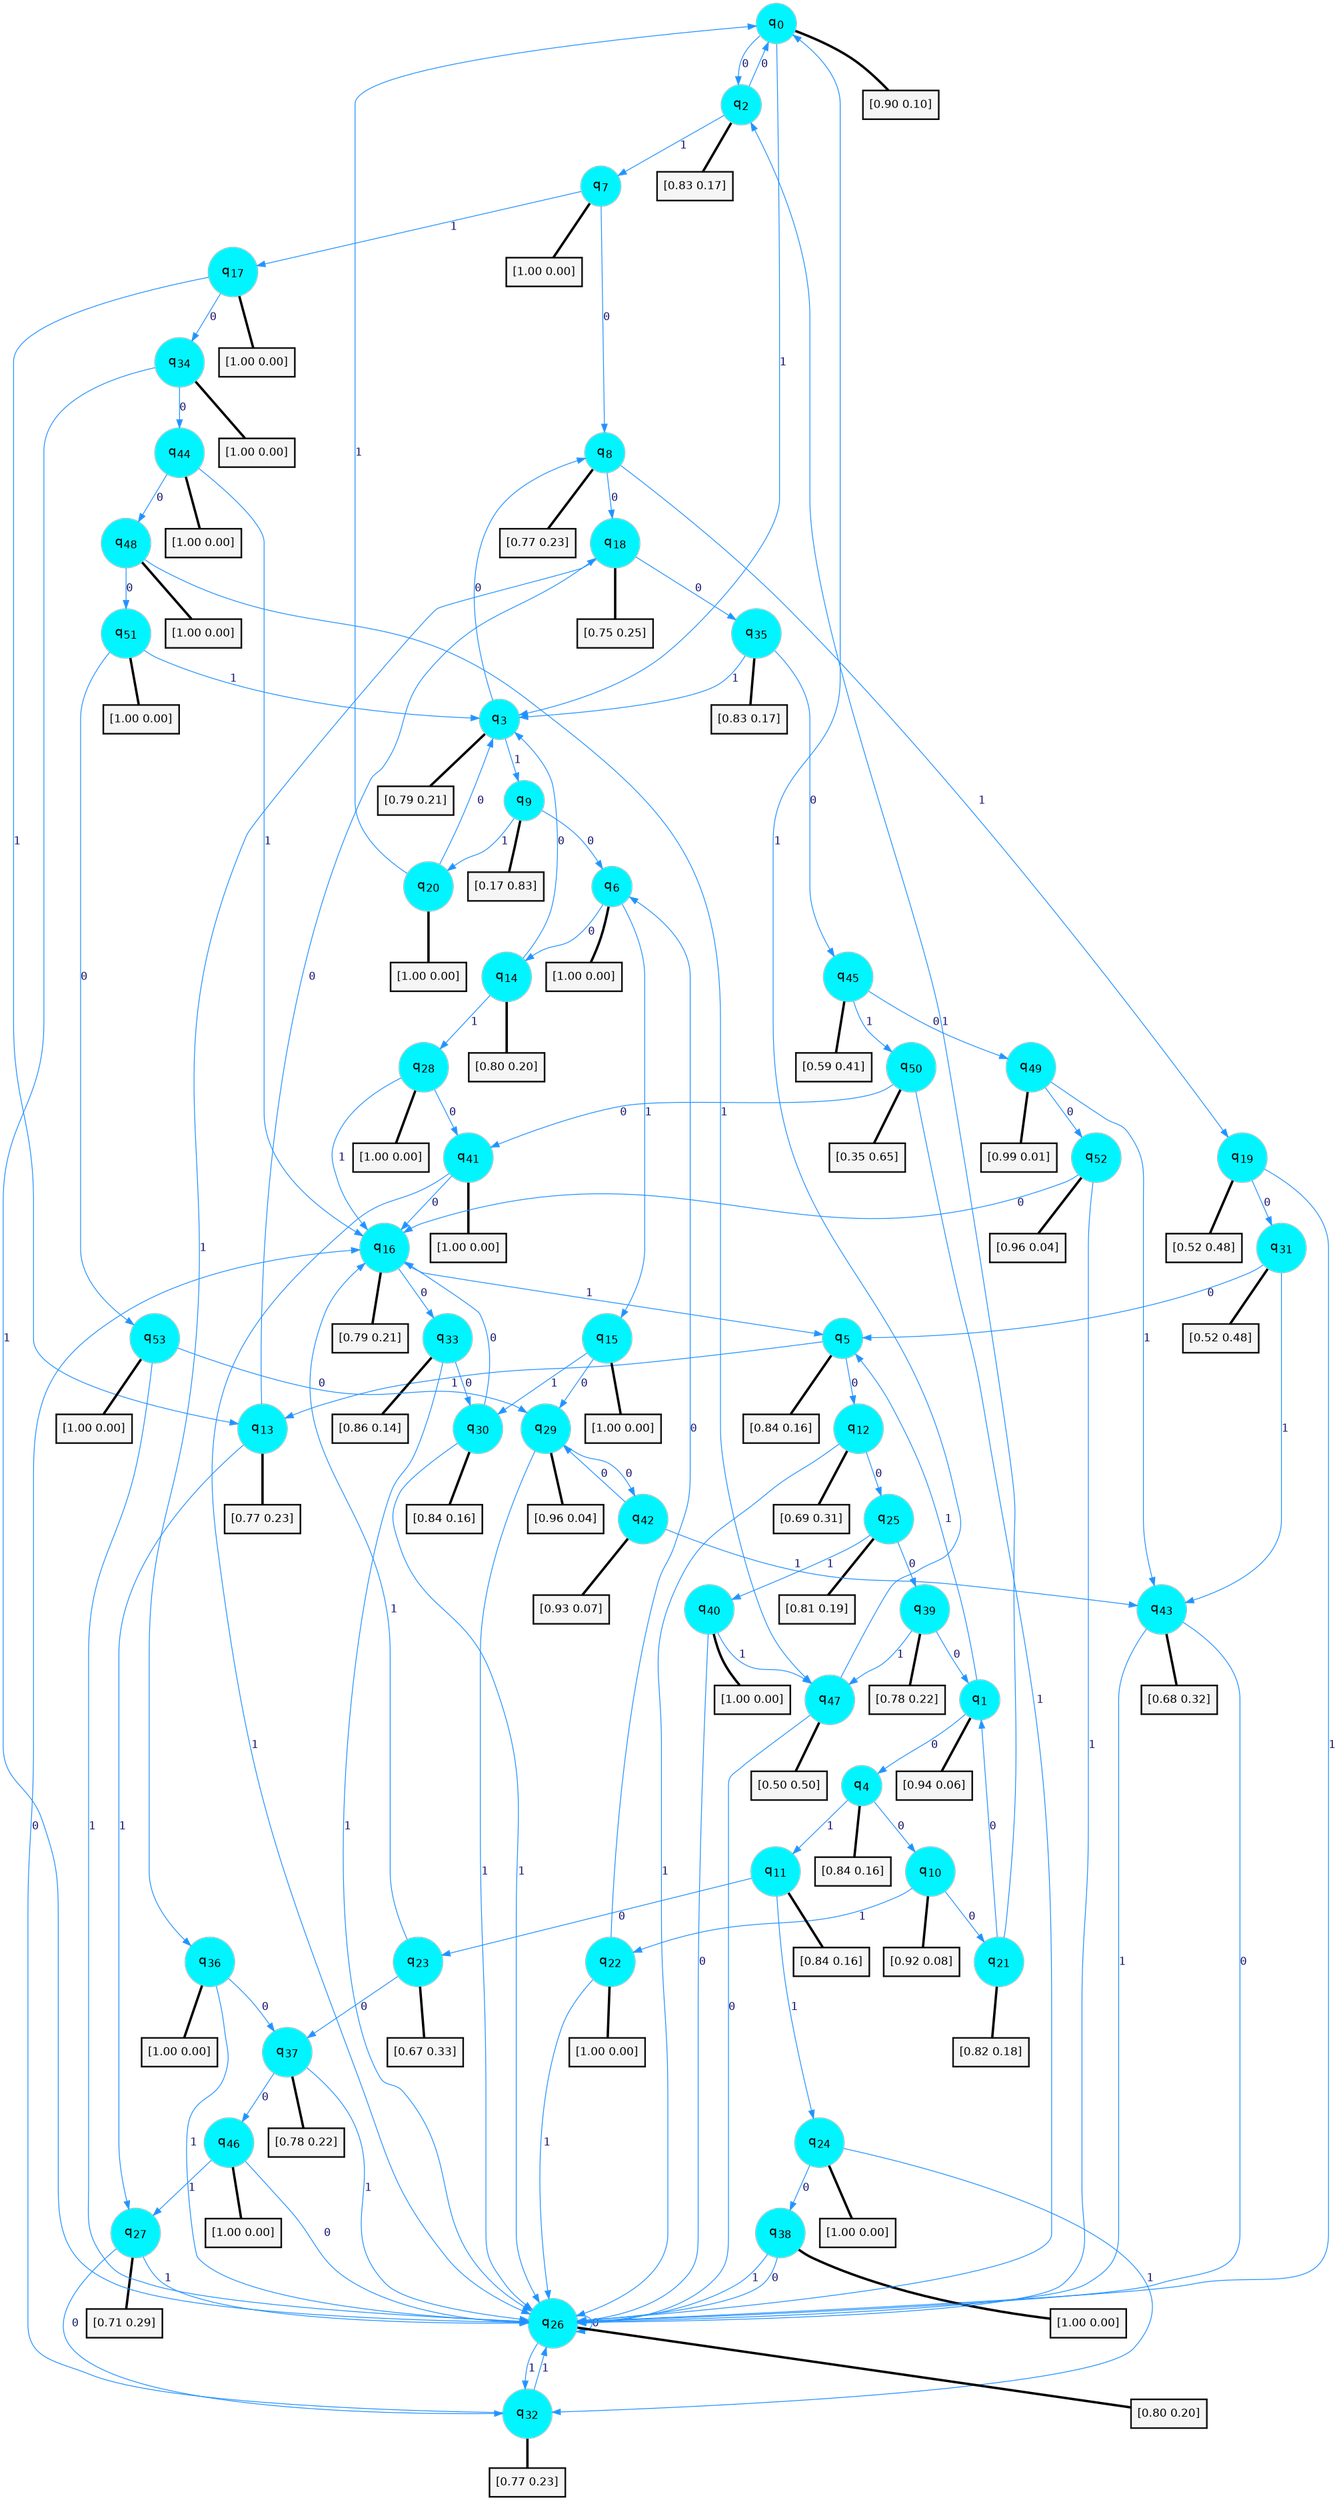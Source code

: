 digraph G {
graph [
bgcolor=transparent, dpi=300, rankdir=TD, size="40,25"];
node [
color=gray, fillcolor=turquoise1, fontcolor=black, fontname=Helvetica, fontsize=16, fontweight=bold, shape=circle, style=filled];
edge [
arrowsize=1, color=dodgerblue1, fontcolor=midnightblue, fontname=courier, fontweight=bold, penwidth=1, style=solid, weight=20];
0[label=<q<SUB>0</SUB>>];
1[label=<q<SUB>1</SUB>>];
2[label=<q<SUB>2</SUB>>];
3[label=<q<SUB>3</SUB>>];
4[label=<q<SUB>4</SUB>>];
5[label=<q<SUB>5</SUB>>];
6[label=<q<SUB>6</SUB>>];
7[label=<q<SUB>7</SUB>>];
8[label=<q<SUB>8</SUB>>];
9[label=<q<SUB>9</SUB>>];
10[label=<q<SUB>10</SUB>>];
11[label=<q<SUB>11</SUB>>];
12[label=<q<SUB>12</SUB>>];
13[label=<q<SUB>13</SUB>>];
14[label=<q<SUB>14</SUB>>];
15[label=<q<SUB>15</SUB>>];
16[label=<q<SUB>16</SUB>>];
17[label=<q<SUB>17</SUB>>];
18[label=<q<SUB>18</SUB>>];
19[label=<q<SUB>19</SUB>>];
20[label=<q<SUB>20</SUB>>];
21[label=<q<SUB>21</SUB>>];
22[label=<q<SUB>22</SUB>>];
23[label=<q<SUB>23</SUB>>];
24[label=<q<SUB>24</SUB>>];
25[label=<q<SUB>25</SUB>>];
26[label=<q<SUB>26</SUB>>];
27[label=<q<SUB>27</SUB>>];
28[label=<q<SUB>28</SUB>>];
29[label=<q<SUB>29</SUB>>];
30[label=<q<SUB>30</SUB>>];
31[label=<q<SUB>31</SUB>>];
32[label=<q<SUB>32</SUB>>];
33[label=<q<SUB>33</SUB>>];
34[label=<q<SUB>34</SUB>>];
35[label=<q<SUB>35</SUB>>];
36[label=<q<SUB>36</SUB>>];
37[label=<q<SUB>37</SUB>>];
38[label=<q<SUB>38</SUB>>];
39[label=<q<SUB>39</SUB>>];
40[label=<q<SUB>40</SUB>>];
41[label=<q<SUB>41</SUB>>];
42[label=<q<SUB>42</SUB>>];
43[label=<q<SUB>43</SUB>>];
44[label=<q<SUB>44</SUB>>];
45[label=<q<SUB>45</SUB>>];
46[label=<q<SUB>46</SUB>>];
47[label=<q<SUB>47</SUB>>];
48[label=<q<SUB>48</SUB>>];
49[label=<q<SUB>49</SUB>>];
50[label=<q<SUB>50</SUB>>];
51[label=<q<SUB>51</SUB>>];
52[label=<q<SUB>52</SUB>>];
53[label=<q<SUB>53</SUB>>];
54[label="[0.90 0.10]", shape=box,fontcolor=black, fontname=Helvetica, fontsize=14, penwidth=2, fillcolor=whitesmoke,color=black];
55[label="[0.94 0.06]", shape=box,fontcolor=black, fontname=Helvetica, fontsize=14, penwidth=2, fillcolor=whitesmoke,color=black];
56[label="[0.83 0.17]", shape=box,fontcolor=black, fontname=Helvetica, fontsize=14, penwidth=2, fillcolor=whitesmoke,color=black];
57[label="[0.79 0.21]", shape=box,fontcolor=black, fontname=Helvetica, fontsize=14, penwidth=2, fillcolor=whitesmoke,color=black];
58[label="[0.84 0.16]", shape=box,fontcolor=black, fontname=Helvetica, fontsize=14, penwidth=2, fillcolor=whitesmoke,color=black];
59[label="[0.84 0.16]", shape=box,fontcolor=black, fontname=Helvetica, fontsize=14, penwidth=2, fillcolor=whitesmoke,color=black];
60[label="[1.00 0.00]", shape=box,fontcolor=black, fontname=Helvetica, fontsize=14, penwidth=2, fillcolor=whitesmoke,color=black];
61[label="[1.00 0.00]", shape=box,fontcolor=black, fontname=Helvetica, fontsize=14, penwidth=2, fillcolor=whitesmoke,color=black];
62[label="[0.77 0.23]", shape=box,fontcolor=black, fontname=Helvetica, fontsize=14, penwidth=2, fillcolor=whitesmoke,color=black];
63[label="[0.17 0.83]", shape=box,fontcolor=black, fontname=Helvetica, fontsize=14, penwidth=2, fillcolor=whitesmoke,color=black];
64[label="[0.92 0.08]", shape=box,fontcolor=black, fontname=Helvetica, fontsize=14, penwidth=2, fillcolor=whitesmoke,color=black];
65[label="[0.84 0.16]", shape=box,fontcolor=black, fontname=Helvetica, fontsize=14, penwidth=2, fillcolor=whitesmoke,color=black];
66[label="[0.69 0.31]", shape=box,fontcolor=black, fontname=Helvetica, fontsize=14, penwidth=2, fillcolor=whitesmoke,color=black];
67[label="[0.77 0.23]", shape=box,fontcolor=black, fontname=Helvetica, fontsize=14, penwidth=2, fillcolor=whitesmoke,color=black];
68[label="[0.80 0.20]", shape=box,fontcolor=black, fontname=Helvetica, fontsize=14, penwidth=2, fillcolor=whitesmoke,color=black];
69[label="[1.00 0.00]", shape=box,fontcolor=black, fontname=Helvetica, fontsize=14, penwidth=2, fillcolor=whitesmoke,color=black];
70[label="[0.79 0.21]", shape=box,fontcolor=black, fontname=Helvetica, fontsize=14, penwidth=2, fillcolor=whitesmoke,color=black];
71[label="[1.00 0.00]", shape=box,fontcolor=black, fontname=Helvetica, fontsize=14, penwidth=2, fillcolor=whitesmoke,color=black];
72[label="[0.75 0.25]", shape=box,fontcolor=black, fontname=Helvetica, fontsize=14, penwidth=2, fillcolor=whitesmoke,color=black];
73[label="[0.52 0.48]", shape=box,fontcolor=black, fontname=Helvetica, fontsize=14, penwidth=2, fillcolor=whitesmoke,color=black];
74[label="[1.00 0.00]", shape=box,fontcolor=black, fontname=Helvetica, fontsize=14, penwidth=2, fillcolor=whitesmoke,color=black];
75[label="[0.82 0.18]", shape=box,fontcolor=black, fontname=Helvetica, fontsize=14, penwidth=2, fillcolor=whitesmoke,color=black];
76[label="[1.00 0.00]", shape=box,fontcolor=black, fontname=Helvetica, fontsize=14, penwidth=2, fillcolor=whitesmoke,color=black];
77[label="[0.67 0.33]", shape=box,fontcolor=black, fontname=Helvetica, fontsize=14, penwidth=2, fillcolor=whitesmoke,color=black];
78[label="[1.00 0.00]", shape=box,fontcolor=black, fontname=Helvetica, fontsize=14, penwidth=2, fillcolor=whitesmoke,color=black];
79[label="[0.81 0.19]", shape=box,fontcolor=black, fontname=Helvetica, fontsize=14, penwidth=2, fillcolor=whitesmoke,color=black];
80[label="[0.80 0.20]", shape=box,fontcolor=black, fontname=Helvetica, fontsize=14, penwidth=2, fillcolor=whitesmoke,color=black];
81[label="[0.71 0.29]", shape=box,fontcolor=black, fontname=Helvetica, fontsize=14, penwidth=2, fillcolor=whitesmoke,color=black];
82[label="[1.00 0.00]", shape=box,fontcolor=black, fontname=Helvetica, fontsize=14, penwidth=2, fillcolor=whitesmoke,color=black];
83[label="[0.96 0.04]", shape=box,fontcolor=black, fontname=Helvetica, fontsize=14, penwidth=2, fillcolor=whitesmoke,color=black];
84[label="[0.84 0.16]", shape=box,fontcolor=black, fontname=Helvetica, fontsize=14, penwidth=2, fillcolor=whitesmoke,color=black];
85[label="[0.52 0.48]", shape=box,fontcolor=black, fontname=Helvetica, fontsize=14, penwidth=2, fillcolor=whitesmoke,color=black];
86[label="[0.77 0.23]", shape=box,fontcolor=black, fontname=Helvetica, fontsize=14, penwidth=2, fillcolor=whitesmoke,color=black];
87[label="[0.86 0.14]", shape=box,fontcolor=black, fontname=Helvetica, fontsize=14, penwidth=2, fillcolor=whitesmoke,color=black];
88[label="[1.00 0.00]", shape=box,fontcolor=black, fontname=Helvetica, fontsize=14, penwidth=2, fillcolor=whitesmoke,color=black];
89[label="[0.83 0.17]", shape=box,fontcolor=black, fontname=Helvetica, fontsize=14, penwidth=2, fillcolor=whitesmoke,color=black];
90[label="[1.00 0.00]", shape=box,fontcolor=black, fontname=Helvetica, fontsize=14, penwidth=2, fillcolor=whitesmoke,color=black];
91[label="[0.78 0.22]", shape=box,fontcolor=black, fontname=Helvetica, fontsize=14, penwidth=2, fillcolor=whitesmoke,color=black];
92[label="[1.00 0.00]", shape=box,fontcolor=black, fontname=Helvetica, fontsize=14, penwidth=2, fillcolor=whitesmoke,color=black];
93[label="[0.78 0.22]", shape=box,fontcolor=black, fontname=Helvetica, fontsize=14, penwidth=2, fillcolor=whitesmoke,color=black];
94[label="[1.00 0.00]", shape=box,fontcolor=black, fontname=Helvetica, fontsize=14, penwidth=2, fillcolor=whitesmoke,color=black];
95[label="[1.00 0.00]", shape=box,fontcolor=black, fontname=Helvetica, fontsize=14, penwidth=2, fillcolor=whitesmoke,color=black];
96[label="[0.93 0.07]", shape=box,fontcolor=black, fontname=Helvetica, fontsize=14, penwidth=2, fillcolor=whitesmoke,color=black];
97[label="[0.68 0.32]", shape=box,fontcolor=black, fontname=Helvetica, fontsize=14, penwidth=2, fillcolor=whitesmoke,color=black];
98[label="[1.00 0.00]", shape=box,fontcolor=black, fontname=Helvetica, fontsize=14, penwidth=2, fillcolor=whitesmoke,color=black];
99[label="[0.59 0.41]", shape=box,fontcolor=black, fontname=Helvetica, fontsize=14, penwidth=2, fillcolor=whitesmoke,color=black];
100[label="[1.00 0.00]", shape=box,fontcolor=black, fontname=Helvetica, fontsize=14, penwidth=2, fillcolor=whitesmoke,color=black];
101[label="[0.50 0.50]", shape=box,fontcolor=black, fontname=Helvetica, fontsize=14, penwidth=2, fillcolor=whitesmoke,color=black];
102[label="[1.00 0.00]", shape=box,fontcolor=black, fontname=Helvetica, fontsize=14, penwidth=2, fillcolor=whitesmoke,color=black];
103[label="[0.99 0.01]", shape=box,fontcolor=black, fontname=Helvetica, fontsize=14, penwidth=2, fillcolor=whitesmoke,color=black];
104[label="[0.35 0.65]", shape=box,fontcolor=black, fontname=Helvetica, fontsize=14, penwidth=2, fillcolor=whitesmoke,color=black];
105[label="[1.00 0.00]", shape=box,fontcolor=black, fontname=Helvetica, fontsize=14, penwidth=2, fillcolor=whitesmoke,color=black];
106[label="[0.96 0.04]", shape=box,fontcolor=black, fontname=Helvetica, fontsize=14, penwidth=2, fillcolor=whitesmoke,color=black];
107[label="[1.00 0.00]", shape=box,fontcolor=black, fontname=Helvetica, fontsize=14, penwidth=2, fillcolor=whitesmoke,color=black];
0->2 [label=0];
0->3 [label=1];
0->54 [arrowhead=none, penwidth=3,color=black];
1->4 [label=0];
1->5 [label=1];
1->55 [arrowhead=none, penwidth=3,color=black];
2->0 [label=0];
2->7 [label=1];
2->56 [arrowhead=none, penwidth=3,color=black];
3->8 [label=0];
3->9 [label=1];
3->57 [arrowhead=none, penwidth=3,color=black];
4->10 [label=0];
4->11 [label=1];
4->58 [arrowhead=none, penwidth=3,color=black];
5->12 [label=0];
5->13 [label=1];
5->59 [arrowhead=none, penwidth=3,color=black];
6->14 [label=0];
6->15 [label=1];
6->60 [arrowhead=none, penwidth=3,color=black];
7->8 [label=0];
7->17 [label=1];
7->61 [arrowhead=none, penwidth=3,color=black];
8->18 [label=0];
8->19 [label=1];
8->62 [arrowhead=none, penwidth=3,color=black];
9->6 [label=0];
9->20 [label=1];
9->63 [arrowhead=none, penwidth=3,color=black];
10->21 [label=0];
10->22 [label=1];
10->64 [arrowhead=none, penwidth=3,color=black];
11->23 [label=0];
11->24 [label=1];
11->65 [arrowhead=none, penwidth=3,color=black];
12->25 [label=0];
12->26 [label=1];
12->66 [arrowhead=none, penwidth=3,color=black];
13->18 [label=0];
13->27 [label=1];
13->67 [arrowhead=none, penwidth=3,color=black];
14->3 [label=0];
14->28 [label=1];
14->68 [arrowhead=none, penwidth=3,color=black];
15->29 [label=0];
15->30 [label=1];
15->69 [arrowhead=none, penwidth=3,color=black];
16->33 [label=0];
16->5 [label=1];
16->70 [arrowhead=none, penwidth=3,color=black];
17->34 [label=0];
17->13 [label=1];
17->71 [arrowhead=none, penwidth=3,color=black];
18->35 [label=0];
18->36 [label=1];
18->72 [arrowhead=none, penwidth=3,color=black];
19->31 [label=0];
19->26 [label=1];
19->73 [arrowhead=none, penwidth=3,color=black];
20->3 [label=0];
20->0 [label=1];
20->74 [arrowhead=none, penwidth=3,color=black];
21->1 [label=0];
21->2 [label=1];
21->75 [arrowhead=none, penwidth=3,color=black];
22->6 [label=0];
22->26 [label=1];
22->76 [arrowhead=none, penwidth=3,color=black];
23->37 [label=0];
23->16 [label=1];
23->77 [arrowhead=none, penwidth=3,color=black];
24->38 [label=0];
24->32 [label=1];
24->78 [arrowhead=none, penwidth=3,color=black];
25->39 [label=0];
25->40 [label=1];
25->79 [arrowhead=none, penwidth=3,color=black];
26->26 [label=0];
26->32 [label=1];
26->80 [arrowhead=none, penwidth=3,color=black];
27->32 [label=0];
27->26 [label=1];
27->81 [arrowhead=none, penwidth=3,color=black];
28->41 [label=0];
28->16 [label=1];
28->82 [arrowhead=none, penwidth=3,color=black];
29->42 [label=0];
29->26 [label=1];
29->83 [arrowhead=none, penwidth=3,color=black];
30->16 [label=0];
30->26 [label=1];
30->84 [arrowhead=none, penwidth=3,color=black];
31->5 [label=0];
31->43 [label=1];
31->85 [arrowhead=none, penwidth=3,color=black];
32->16 [label=0];
32->26 [label=1];
32->86 [arrowhead=none, penwidth=3,color=black];
33->30 [label=0];
33->26 [label=1];
33->87 [arrowhead=none, penwidth=3,color=black];
34->44 [label=0];
34->26 [label=1];
34->88 [arrowhead=none, penwidth=3,color=black];
35->45 [label=0];
35->3 [label=1];
35->89 [arrowhead=none, penwidth=3,color=black];
36->37 [label=0];
36->26 [label=1];
36->90 [arrowhead=none, penwidth=3,color=black];
37->46 [label=0];
37->26 [label=1];
37->91 [arrowhead=none, penwidth=3,color=black];
38->26 [label=0];
38->26 [label=1];
38->92 [arrowhead=none, penwidth=3,color=black];
39->1 [label=0];
39->47 [label=1];
39->93 [arrowhead=none, penwidth=3,color=black];
40->26 [label=0];
40->47 [label=1];
40->94 [arrowhead=none, penwidth=3,color=black];
41->16 [label=0];
41->26 [label=1];
41->95 [arrowhead=none, penwidth=3,color=black];
42->29 [label=0];
42->43 [label=1];
42->96 [arrowhead=none, penwidth=3,color=black];
43->26 [label=0];
43->26 [label=1];
43->97 [arrowhead=none, penwidth=3,color=black];
44->48 [label=0];
44->16 [label=1];
44->98 [arrowhead=none, penwidth=3,color=black];
45->49 [label=0];
45->50 [label=1];
45->99 [arrowhead=none, penwidth=3,color=black];
46->26 [label=0];
46->27 [label=1];
46->100 [arrowhead=none, penwidth=3,color=black];
47->26 [label=0];
47->0 [label=1];
47->101 [arrowhead=none, penwidth=3,color=black];
48->51 [label=0];
48->47 [label=1];
48->102 [arrowhead=none, penwidth=3,color=black];
49->52 [label=0];
49->43 [label=1];
49->103 [arrowhead=none, penwidth=3,color=black];
50->41 [label=0];
50->26 [label=1];
50->104 [arrowhead=none, penwidth=3,color=black];
51->53 [label=0];
51->3 [label=1];
51->105 [arrowhead=none, penwidth=3,color=black];
52->16 [label=0];
52->26 [label=1];
52->106 [arrowhead=none, penwidth=3,color=black];
53->29 [label=0];
53->26 [label=1];
53->107 [arrowhead=none, penwidth=3,color=black];
}
